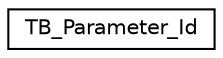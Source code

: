 digraph "Graphical Class Hierarchy"
{
  edge [fontname="Helvetica",fontsize="10",labelfontname="Helvetica",labelfontsize="10"];
  node [fontname="Helvetica",fontsize="10",shape=record];
  rankdir="LR";
  Node1 [label="TB_Parameter_Id",height=0.2,width=0.4,color="black", fillcolor="white", style="filled",URL="$classTB__Parameter__Id.html",tooltip="Structure that lets one identify a parameter by its name. "];
}
